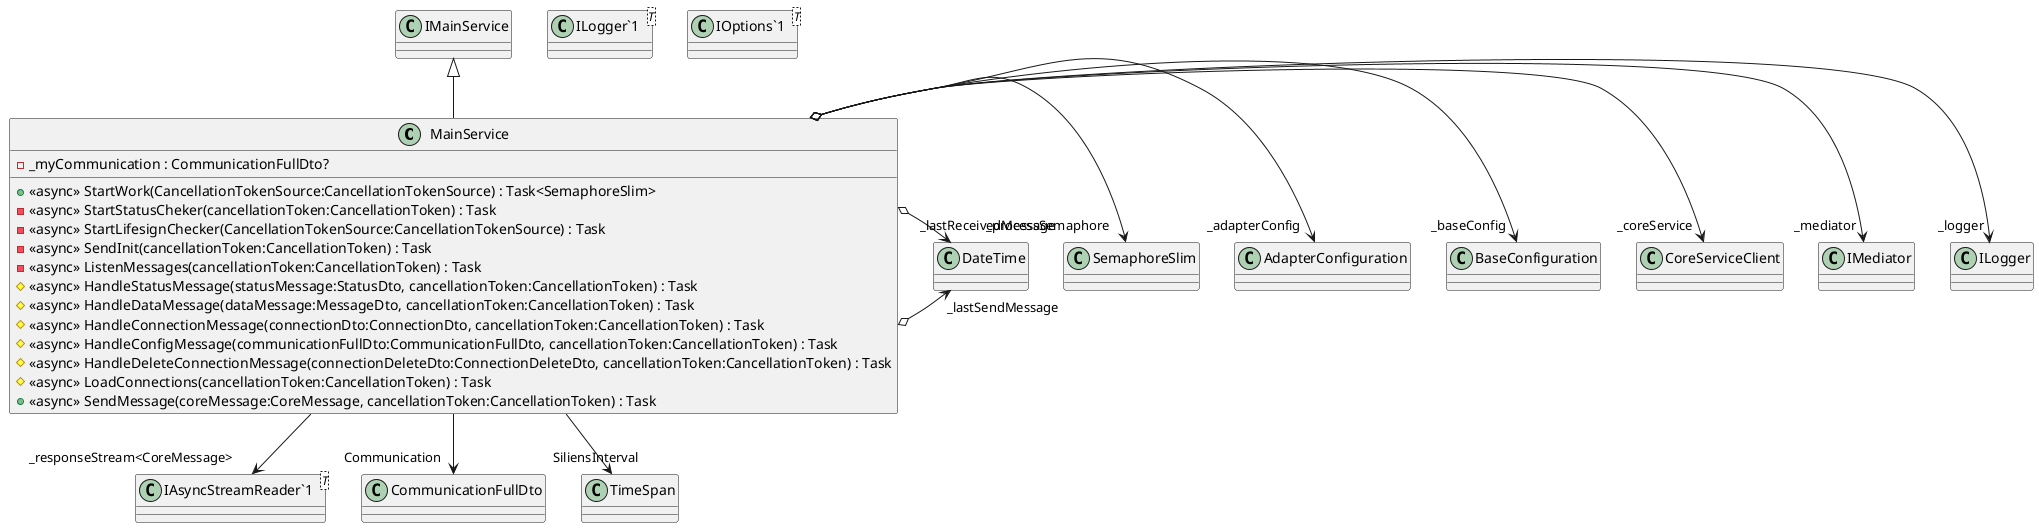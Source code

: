 @startuml
class MainService {
    - _myCommunication : CommunicationFullDto?
    + <<async>> StartWork(CancellationTokenSource:CancellationTokenSource) : Task<SemaphoreSlim>
    - <<async>> StartStatusCheker(cancellationToken:CancellationToken) : Task
    - <<async>> StartLifesignChecker(CancellationTokenSource:CancellationTokenSource) : Task
    - <<async>> SendInit(cancellationToken:CancellationToken) : Task
    - <<async>> ListenMessages(cancellationToken:CancellationToken) : Task
    # <<async>> HandleStatusMessage(statusMessage:StatusDto, cancellationToken:CancellationToken) : Task
    # <<async>> HandleDataMessage(dataMessage:MessageDto, cancellationToken:CancellationToken) : Task
    # <<async>> HandleConnectionMessage(connectionDto:ConnectionDto, cancellationToken:CancellationToken) : Task
    # <<async>> HandleConfigMessage(communicationFullDto:CommunicationFullDto, cancellationToken:CancellationToken) : Task
    # <<async>> HandleDeleteConnectionMessage(connectionDeleteDto:ConnectionDeleteDto, cancellationToken:CancellationToken) : Task
    # <<async>> LoadConnections(cancellationToken:CancellationToken) : Task
    + <<async>> SendMessage(coreMessage:CoreMessage, cancellationToken:CancellationToken) : Task
}
class "ILogger`1"<T> {
}
class "IOptions`1"<T> {
}
class "IAsyncStreamReader`1"<T> {
}
IMainService <|-- MainService
MainService o-> "_logger" ILogger
MainService o-> "_mediator" IMediator
MainService o-> "_coreService" CoreServiceClient
MainService o-> "_baseConfig" BaseConfiguration
MainService o-> "_adapterConfig" AdapterConfiguration
MainService --> "_responseStream<CoreMessage>" "IAsyncStreamReader`1"
MainService o-> "_processSemaphore" SemaphoreSlim
MainService o-> "_lastSendMessage" DateTime
MainService o-> "_lastReceivedMessage" DateTime
MainService --> "Communication" CommunicationFullDto
MainService --> "SiliensInterval" TimeSpan
@enduml
